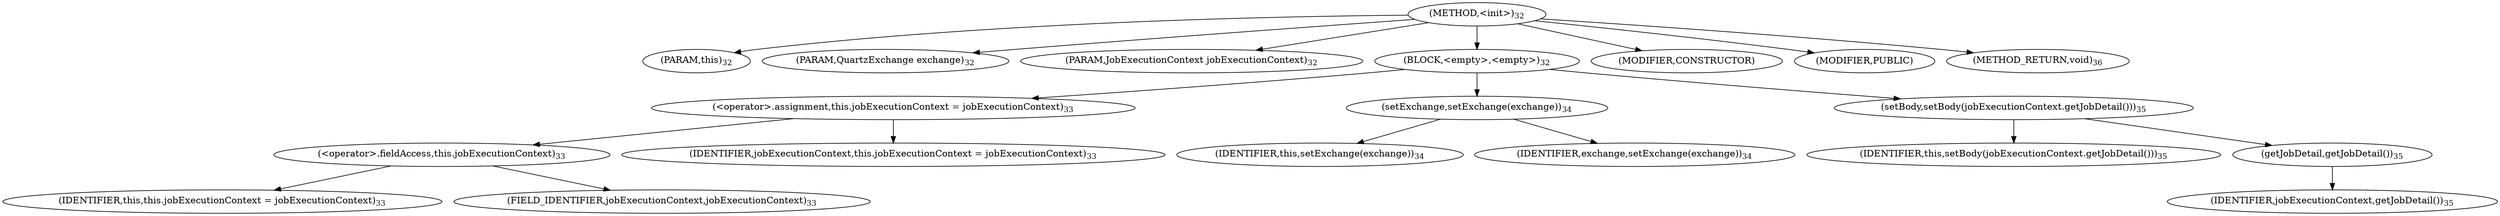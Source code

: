digraph "&lt;init&gt;" {  
"13" [label = <(METHOD,&lt;init&gt;)<SUB>32</SUB>> ]
"4" [label = <(PARAM,this)<SUB>32</SUB>> ]
"14" [label = <(PARAM,QuartzExchange exchange)<SUB>32</SUB>> ]
"15" [label = <(PARAM,JobExecutionContext jobExecutionContext)<SUB>32</SUB>> ]
"16" [label = <(BLOCK,&lt;empty&gt;,&lt;empty&gt;)<SUB>32</SUB>> ]
"17" [label = <(&lt;operator&gt;.assignment,this.jobExecutionContext = jobExecutionContext)<SUB>33</SUB>> ]
"18" [label = <(&lt;operator&gt;.fieldAccess,this.jobExecutionContext)<SUB>33</SUB>> ]
"3" [label = <(IDENTIFIER,this,this.jobExecutionContext = jobExecutionContext)<SUB>33</SUB>> ]
"19" [label = <(FIELD_IDENTIFIER,jobExecutionContext,jobExecutionContext)<SUB>33</SUB>> ]
"20" [label = <(IDENTIFIER,jobExecutionContext,this.jobExecutionContext = jobExecutionContext)<SUB>33</SUB>> ]
"21" [label = <(setExchange,setExchange(exchange))<SUB>34</SUB>> ]
"5" [label = <(IDENTIFIER,this,setExchange(exchange))<SUB>34</SUB>> ]
"22" [label = <(IDENTIFIER,exchange,setExchange(exchange))<SUB>34</SUB>> ]
"23" [label = <(setBody,setBody(jobExecutionContext.getJobDetail()))<SUB>35</SUB>> ]
"6" [label = <(IDENTIFIER,this,setBody(jobExecutionContext.getJobDetail()))<SUB>35</SUB>> ]
"24" [label = <(getJobDetail,getJobDetail())<SUB>35</SUB>> ]
"25" [label = <(IDENTIFIER,jobExecutionContext,getJobDetail())<SUB>35</SUB>> ]
"26" [label = <(MODIFIER,CONSTRUCTOR)> ]
"27" [label = <(MODIFIER,PUBLIC)> ]
"28" [label = <(METHOD_RETURN,void)<SUB>36</SUB>> ]
  "13" -> "4" 
  "13" -> "14" 
  "13" -> "15" 
  "13" -> "16" 
  "13" -> "26" 
  "13" -> "27" 
  "13" -> "28" 
  "16" -> "17" 
  "16" -> "21" 
  "16" -> "23" 
  "17" -> "18" 
  "17" -> "20" 
  "18" -> "3" 
  "18" -> "19" 
  "21" -> "5" 
  "21" -> "22" 
  "23" -> "6" 
  "23" -> "24" 
  "24" -> "25" 
}
